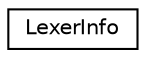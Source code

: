 digraph "Graphical Class Hierarchy"
{
 // LATEX_PDF_SIZE
  edge [fontname="Helvetica",fontsize="10",labelfontname="Helvetica",labelfontsize="10"];
  node [fontname="Helvetica",fontsize="10",shape=record];
  rankdir="LR";
  Node0 [label="LexerInfo",height=0.2,width=0.4,color="black", fillcolor="white", style="filled",URL="$structoperations__research_1_1fz_1_1_lexer_info.html",tooltip=" "];
}
